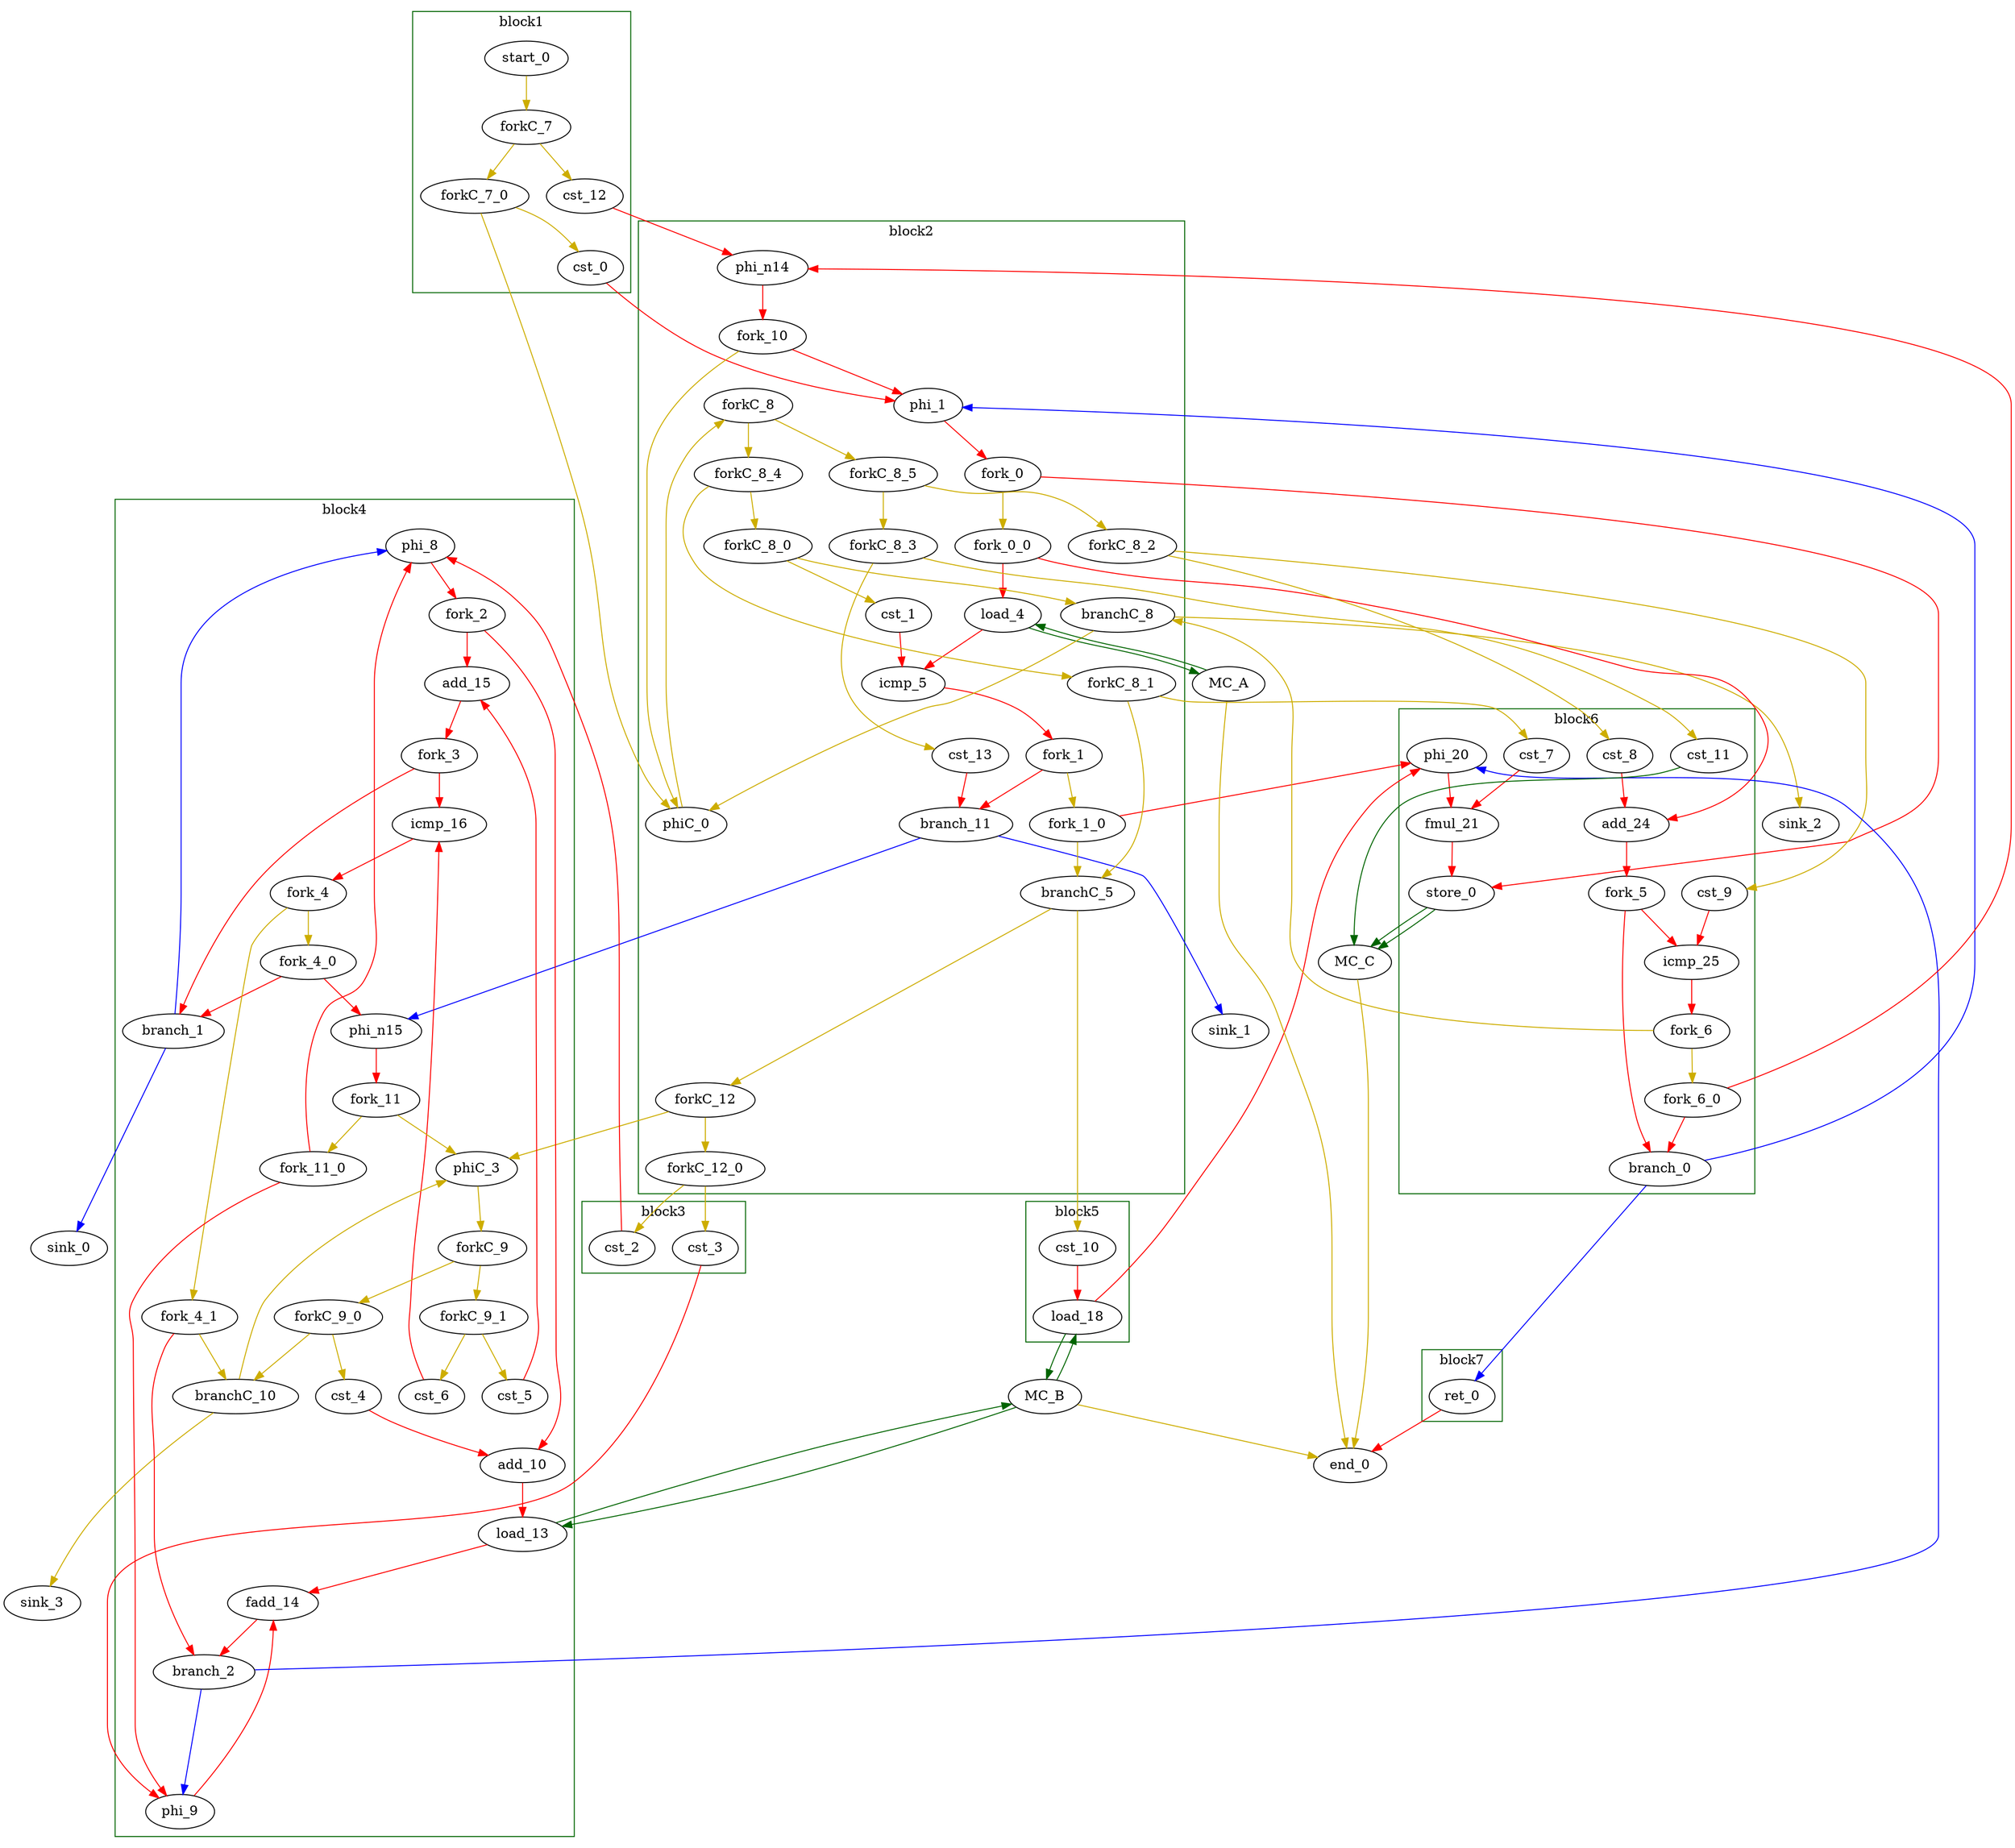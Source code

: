 Digraph G {
	splines=spline;
//DHLS version: 0.1.1" [shape = "none" pos = "20,20!"]

	subgraph cluster_0 {
	color = "darkgreen";
		label = "block1";
		"cst_0" [type = "Constant", bbID= 1, in = "in1:32", out = "out1:32", value = "0x00000000", tagged=false, taggers_num=0, tagger_id=-1];
		"start_0" [type = "Entry", control= "true", bbID= 1, in = "in1:0", out = "out1:0", tagged=false, taggers_num=0, tagger_id=-1];
		"cst_12" [type = "Constant", bbID= 1, in = "in1:32", out = "out1:32", value = "0x00000000", tagged=false, taggers_num=0, tagger_id=-1];
		"forkC_7_0" [type = "fork Bool 2", bbID= 1, in = "in1:0", out = "out1:0 out2:0", tagged = false, taggers_num = 0, tagger_id = -1];
		"forkC_7" [type = "fork Bool 2", bbID= 1, in = "in1:0", out = "out1:0 out2:0", tagged = false, taggers_num = 0, tagger_id = -1];

	}

	subgraph cluster_1 {
	color = "darkgreen";
		label = "block2";
		"phi_1" [type = "mux T", bbID= 2, in = "in1?:1 in2:32 in3:32 ", out = "out1:32", delay=0.366, tagged=false, taggers_num=0, tagger_id=-1];
		"load_4" [type = "Operator", bbID= 2, op = "mc_load_op",bbID= 2, portId= 0, offset= 0, in = "in1:32 in2:32", out = "out1:32 out2:32 ", delay=0.000, latency=2, II=1, tagged=false, taggers_num=0, tagger_id=-1];
		"cst_1" [type = "Constant", bbID= 2, in = "in1:32", out = "out1:32", value = "0x00000000", tagged=false, taggers_num=0, tagger_id=-1];
		"icmp_5" [type = "Operator", bbID= 2, op = "icmp_sgt_op", in = "in1:32 in2:32 ", out = "out1:1 ", delay=1.530, latency=0, II=1, tagged=false, taggers_num=0, tagger_id=-1];
		"phiC_0" [type = "mux T", bbID= 2, in = "in1?:1 in2:0 in3:0 ", out = "out1:0", delay=0.166, tagged=false, taggers_num=0, tagger_id=-1];
		"phi_n14" [type = "Merge", bbID= 2, in = "in1:32 in2:32 ", out = "out1:32", delay=0.366, tagged=false, taggers_num=0, tagger_id=-1];
		"branchC_5" [type = "branch T", bbID= 2,  in = "in1:0 in2?:1*i", out = "out1+:0 out2-:0", tagged=false, taggers_num=0, tagger_id=-1];
		"branchC_8" [type = "branch T", bbID= 2,  in = "in1:0 in2?:1*i", out = "out1+:0 out2-:0", tagged=false, taggers_num=0, tagger_id=-1];
		"cst_13" [type = "Constant", bbID= 2, in = "in1:32", out = "out1:32", value = "0x00000000", tagged=false, taggers_num=0, tagger_id=-1];
		"branch_11" [type = "branch T", bbID= 2,  in = "in1:32 in2?:1", out = "out1+:32 out2-:32", tagged=false, taggers_num=0, tagger_id=-1];
		"fork_0_0" [type = "fork Bool 2", bbID= 2, in = "in1:32", out = "out1:32 out2:32", tagged = false, taggers_num = 0, tagger_id = -1];
		"fork_0" [type = "fork Bool 2", bbID= 2, in = "in1:32", out = "out1:32 out2:32", tagged = false, taggers_num = 0, tagger_id = -1];
		"fork_1_0" [type = "fork Bool 2", bbID= 2, in = "in1:32", out = "out1:32 out2:32", tagged = false, taggers_num = 0, tagger_id = -1];
		"fork_1" [type = "fork Bool 2", bbID= 2, in = "in1:32", out = "out1:32 out2:32", tagged = false, taggers_num = 0, tagger_id = -1];
		"forkC_8_0" [type = "fork Bool 2", bbID= 2, in = "in1:0", out = "out1:0 out2:0", tagged = false, taggers_num = 0, tagger_id = -1];
		"forkC_8_1" [type = "fork Bool 2", bbID= 2, in = "in1:0", out = "out1:0 out2:0", tagged = false, taggers_num = 0, tagger_id = -1];
		"forkC_8_2" [type = "fork Bool 2", bbID= 2, in = "in1:0", out = "out1:0 out2:0", tagged = false, taggers_num = 0, tagger_id = -1];
		"forkC_8_3" [type = "fork Bool 2", bbID= 2, in = "in1:0", out = "out1:0 out2:0", tagged = false, taggers_num = 0, tagger_id = -1];
		"forkC_8_4" [type = "fork Bool 2", bbID= 2, in = "in1:0", out = "out1:0 out2:0", tagged = false, taggers_num = 0, tagger_id = -1];
		"forkC_8_5" [type = "fork Bool 2", bbID= 2, in = "in1:0", out = "out1:0 out2:0", tagged = false, taggers_num = 0, tagger_id = -1];
		"forkC_8" [type = "fork Bool 2", bbID= 2, in = "in1:0", out = "out1:0 out2:0", tagged = false, taggers_num = 0, tagger_id = -1];
		"fork_10" [type = "fork Bool 2", bbID= 2, in = "in1:32", out = "out1:32 out2:32 ", tagged=false, taggers_num=0, tagger_id=-1];
		"forkC_12_0" [type = "fork Bool 2", bbID= 2, in = "in1:0", out = "out1:0 out2:0", tagged = false, taggers_num = 1, tagger_id = -1];
		"forkC_12" [type = "fork Bool 2", bbID= 2, in = "in1:0", out = "out1:0 out2:0", tagged = false, taggers_num = 1, tagger_id = -1];

	}

	subgraph cluster_2 {
	color = "darkgreen";
		label = "block3";
		"cst_2" [type = "Constant", bbID= 3, in = "in1:32", out = "out1:32", value = "0x00000000", tagged=false, taggers_num=0, tagger_id=-1];
		"cst_3" [type = "Constant", bbID= 3, in = "in1:32", out = "out1:32", value = "0x00000000", tagged=false, taggers_num=0, tagger_id=-1];

	}

	subgraph cluster_3 {
	color = "darkgreen";
		label = "block4";
		"phi_8" [type = "mux T", bbID= 4, in = "in1?:1 in2:32 in3:32 ", out = "out1:32", delay=0.366, tagged=false, taggers_num=0, tagger_id=-1];
		"phi_9" [type = "mux T", bbID= 4, in = "in1?:1 in2:32 in3:32 ", out = "out1:32", delay=0.366, tagged=false, taggers_num=0, tagger_id=-1];
		"cst_4" [type = "Constant", bbID= 4, in = "in1:32", out = "out1:32", value = "0x00000001", tagged=false, taggers_num=0, tagger_id=-1];
		"add_10" [type = "Operator", bbID= 4, op = "add_op", in = "in1:32 in2:32 ", out = "out1:32 ", delay=1.693, latency=0, II=1, tagged=false, taggers_num=0, tagger_id=-1];
		"load_13" [type = "Operator", bbID= 4, op = "mc_load_op",bbID= 4, portId= 0, offset= 0, in = "in1:32 in2:32", out = "out1:32 out2:32 ", delay=0.000, latency=2, II=1, tagged=false, taggers_num=0, tagger_id=-1];
		"fadd_14" [type = "Operator", bbID= 4, op = "fadd_op", in = "in1:32 in2:32 ", out = "out1:32 ", delay=0.966, latency=10, II=1, tagged=false, taggers_num=0, tagger_id=-1];
		"cst_5" [type = "Constant", bbID= 4, in = "in1:32", out = "out1:32", value = "0x00000001", tagged=false, taggers_num=0, tagger_id=-1];
		"add_15" [type = "Operator", bbID= 4, op = "add_op", in = "in1:32 in2:32 ", out = "out1:32 ", delay=1.693, latency=0, II=1, tagged=false, taggers_num=0, tagger_id=-1];
		"cst_6" [type = "Constant", bbID= 4, in = "in1:32", out = "out1:32", value = "0x00000005", tagged=false, taggers_num=0, tagger_id=-1];
		"icmp_16" [type = "Operator", bbID= 4, op = "icmp_ult_op", in = "in1:32 in2:32 ", out = "out1:1 ", delay=1.530, latency=0, II=1, tagged=false, taggers_num=0, tagger_id=-1];
		"phiC_3" [type = "mux T", bbID= 4, in = "in1?:1 in2:0 in3:0 ", out = "out1:0", delay=0.166, tagged=false, taggers_num=0, tagger_id=-1];
		"branch_1" [type = "branch T", bbID= 4,  in = "in1:32 in2?:1*i", out = "out1+:32 out2-:32", tagged=false, taggers_num=0, tagger_id=-1];
		"phi_n15" [type = "Merge", bbID= 4, in = "in1:32 in2:32 ", out = "out1:32", delay=0.366, tagged=false, taggers_num=0, tagger_id=-1];
		"branch_2" [type = "branch T", bbID= 4,  in = "in1:32 in2?:1*i", out = "out1+:32 out2-:32", tagged=false, taggers_num=0, tagger_id=-1];
		"branchC_10" [type = "branch T", bbID= 4,  in = "in1:0 in2?:1*i", out = "out1+:0 out2-:0", tagged=false, taggers_num=0, tagger_id=-1];
		"fork_2" [type = "fork Bool 2", bbID= 4, in = "in1:32", out = "out1:32 out2:32 ", tagged=false, taggers_num=0, tagger_id=-1];
		"fork_3" [type = "fork Bool 2", bbID= 4, in = "in1:32", out = "out1:32 out2:32 ", tagged=false, taggers_num=0, tagger_id=-1];
		"fork_4_0" [type = "fork Bool 2", bbID= 4, in = "in1:32", out = "out1:32 out2:32", tagged = false, taggers_num = 0, tagger_id = -1];
		"fork_4_1" [type = "fork Bool 2", bbID= 4, in = "in1:32", out = "out1:32 out2:32", tagged = false, taggers_num = 0, tagger_id = -1];
		"fork_4" [type = "fork Bool 2", bbID= 4, in = "in1:32", out = "out1:32 out2:32", tagged = false, taggers_num = 0, tagger_id = -1];
		"forkC_9_0" [type = "fork Bool 2", bbID= 4, in = "in1:0", out = "out1:0 out2:0", tagged = false, taggers_num = 0, tagger_id = -1];
		"forkC_9_1" [type = "fork Bool 2", bbID= 4, in = "in1:0", out = "out1:0 out2:0", tagged = false, taggers_num = 0, tagger_id = -1];
		"forkC_9" [type = "fork Bool 2", bbID= 4, in = "in1:0", out = "out1:0 out2:0", tagged = false, taggers_num = 0, tagger_id = -1];
		"fork_11_0" [type = "fork Bool 2", bbID= 4, in = "in1:32", out = "out1:32 out2:32", tagged = false, taggers_num = 0, tagger_id = -1];
		"fork_11" [type = "fork Bool 2", bbID= 4, in = "in1:32", out = "out1:32 out2:32", tagged = false, taggers_num = 0, tagger_id = -1];

	}

	subgraph cluster_4 {
	color = "darkgreen";
		label = "block5";
		"load_18" [type = "Operator", bbID= 5, op = "mc_load_op",bbID= 5, portId= 1, offset= 0, in = "in1:32 in2:32", out = "out1:32 out2:32 ", delay=0.000, latency=2, II=1, tagged=false, taggers_num=0, tagger_id=-1];
		"cst_10" [type = "Constant", bbID= 5, in = "in1:32", out = "out1:32", value = "0x00000000", tagged=false, taggers_num=0, tagger_id=-1];

	}

	subgraph cluster_5 {
	color = "darkgreen";
		label = "block6";
		"phi_20" [type = "mux T", bbID= 6, in = "in1?:1 in2:32 in3:32 ", out = "out1:32", delay=0.366, tagged=false, taggers_num=0, tagger_id=-1];
		"cst_7" [type = "Constant", bbID= 6, in = "in1:32", out = "out1:32", value = "0x40000000", tagged=false, taggers_num=0, tagger_id=-1];
		"fmul_21" [type = "Operator", bbID= 6, op = "fmul_op", in = "in1:32 in2:32 ", out = "out1:32 ", delay=0.966, latency=6, II=1, tagged=false, taggers_num=0, tagger_id=-1];
		"store_0" [type = "Operator", bbID= 6, op = "mc_store_op",bbID= 6, portId= 0, offset= 0, in = "in1:32 in2:32 ", out = "out1:32 out2:32 ", delay=0.000, latency=0, II=1, tagged=false, taggers_num=0, tagger_id=-1];
		"cst_8" [type = "Constant", bbID= 6, in = "in1:32", out = "out1:32", value = "0x00000001", tagged=false, taggers_num=0, tagger_id=-1];
		"add_24" [type = "Operator", bbID= 6, op = "add_op", in = "in1:32 in2:32 ", out = "out1:32 ", delay=1.693, latency=0, II=1, tagged=false, taggers_num=0, tagger_id=-1];
		"cst_9" [type = "Constant", bbID= 6, in = "in1:32", out = "out1:32", value = "0x00000032", tagged=false, taggers_num=0, tagger_id=-1];
		"icmp_25" [type = "Operator", bbID= 6, op = "icmp_ult_op", in = "in1:32 in2:32 ", out = "out1:1 ", delay=1.530, latency=0, II=1, tagged=false, taggers_num=0, tagger_id=-1];
		"cst_11" [type = "Constant", bbID= 6, in = "in1:32", out = "out1:32", value = "0x00000001", tagged=false, taggers_num=0, tagger_id=-1];
		"branch_0" [type = "branch T", bbID= 6,  in = "in1:32 in2?:1*i", out = "out1+:32 out2-:32", tagged=false, taggers_num=0, tagger_id=-1];
		"fork_5" [type = "fork Bool 2", bbID= 6, in = "in1:32", out = "out1:32 out2:32 ", tagged=false, taggers_num=0, tagger_id=-1];
		"fork_6_0" [type = "fork Bool 2", bbID= 6, in = "in1:32", out = "out1:32 out2:32", tagged = false, taggers_num = 0, tagger_id = -1];
		"fork_6" [type = "fork Bool 2", bbID= 6, in = "in1:32", out = "out1:32 out2:32", tagged = false, taggers_num = 0, tagger_id = -1];

	}

	subgraph cluster_6 {
	color = "darkgreen";
		label = "block7";
		"ret_0" [type = "Operator", bbID= 7, op = "ret_op", in = "in1:32 ", out = "out1:32 ", delay=0.000, latency=0, II=1, tagged=false, taggers_num=0, tagger_id=-1];

	}
	"MC_A" [type = "MC", bbID= 0, in = "in1:32*l0a ", out = "out1:32*l0d out2:0*e ", memory = "A", bbcount = 0, ldcount = 1, stcount = 0];
	"MC_B" [type = "MC", bbID= 0, in = "in1:32*l0a in2:32*l1a ", out = "out1:32*l0d out2:32*l1d out3:0*e ", memory = "B", bbcount = 0, ldcount = 2, stcount = 0];
	"MC_C" [type = "MC", bbID= 0, in = "in1:32*c0 in2:32*s0a in3:32*s0d ", out = "out1:0*e ", memory = "C", bbcount = 1, ldcount = 0, stcount = 1];
	"sink_0" [type = "Sink", bbID= 0, in = "in1:32"];
	"sink_1" [type = "Sink", bbID= 0, in = "in1:32"];
	"sink_2" [type = "Sink", bbID= 0, in = "in1:0"];
	"sink_3" [type = "Sink", bbID= 0, in = "in1:0"];
	"end_0" [type = "Exit", bbID= 0, in = "in1:0*e in2:0*e in3:0*e  in4:32 ", out = "out1:32" ];

	"load_4" -> "MC_A" [color = "darkgreen", mem_address = "true", from = "out2", to = "in1"];
	"MC_A" -> "load_4" [color = "darkgreen", mem_address = "false", from = "out1", to = "in1"];
	"load_13" -> "MC_B" [color = "darkgreen", mem_address = "true", from = "out2", to = "in1"];
	"MC_B" -> "load_13" [color = "darkgreen", mem_address = "false", from = "out1", to = "in1"];
	"load_18" -> "MC_B" [color = "darkgreen", mem_address = "true", from = "out2", to = "in2"];
	"MC_B" -> "load_18" [color = "darkgreen", mem_address = "false", from = "out2", to = "in1"];
	"store_0" -> "MC_C" [color = "darkgreen", mem_address = "true", from = "out2", to = "in2"];
	"store_0" -> "MC_C" [color = "darkgreen", mem_address = "false", from = "out1", to = "in3"];
	"MC_A" -> "end_0" [color = "gold3", from = "out2", to = "in1"];
	"MC_B" -> "end_0" [color = "gold3", from = "out3", to = "in2"];
	"cst_11" -> "MC_C" [color = "darkgreen", from = "out1", to = "in1"];
	"MC_C" -> "end_0" [color = "gold3", from = "out1", to = "in3"];
	"cst_0" -> "phi_1" [color = "red", from = "out1", to = "in2"];
	"phi_1" -> "fork_0" [color = "red", from = "out1", to = "in1"];
	"load_4" -> "icmp_5" [color = "red", from = "out1", to = "in1"];
	"cst_1" -> "icmp_5" [color = "red", from = "out1", to = "in2"];
	"icmp_5" -> "fork_1" [color = "red", from = "out1", to = "in1"];
	"cst_2" -> "phi_8" [color = "red", from = "out1", to = "in2"];
	"phi_8" -> "fork_2" [color = "red", from = "out1", to = "in1"];
	"cst_3" -> "phi_9" [color = "red", from = "out1", to = "in2"];
	"phi_9" -> "fadd_14" [color = "red", from = "out1", to = "in1"];
	"cst_4" -> "add_10" [color = "red", from = "out1", to = "in2"];
	"add_10" -> "load_13" [color = "red", from = "out1", to = "in2"];
	"load_13" -> "fadd_14" [color = "red", from = "out1", to = "in2"];
	"fadd_14" -> "branch_2" [color = "red", from = "out1", to = "in1"];
	"cst_5" -> "add_15" [color = "red", from = "out1", to = "in2"];
	"add_15" -> "fork_3" [color = "red", from = "out1", to = "in1"];
	"cst_6" -> "icmp_16" [color = "red", from = "out1", to = "in2"];
	"icmp_16" -> "fork_4" [color = "red", from = "out1", to = "in1"];
	"load_18" -> "phi_20" [color = "red", from = "out1", to = "in2"];
	"phi_20" -> "fmul_21" [color = "red", from = "out1", to = "in1"];
	"cst_7" -> "fmul_21" [color = "red", from = "out1", to = "in2"];
	"fmul_21" -> "store_0" [color = "red", from = "out1", to = "in1"];
	"cst_8" -> "add_24" [color = "red", from = "out1", to = "in2"];
	"add_24" -> "fork_5" [color = "red", from = "out1", to = "in1"];
	"cst_9" -> "icmp_25" [color = "red", from = "out1", to = "in2"];
	"icmp_25" -> "fork_6" [color = "red", from = "out1", to = "in1"];
	"ret_0" -> "end_0" [color = "red", from = "out1", to = "in4"];
	"cst_10" -> "load_18" [color = "red", from = "out1", to = "in2"];
	"start_0" -> "forkC_7" [color = "gold3", from = "out1", to = "in1"];
	"phiC_0" -> "forkC_8" [color = "gold3", from = "out1", to = "in1"];
	"phiC_3" -> "forkC_9" [color = "gold3", from = "out1", to = "in1"];
	"branch_0" -> "ret_0" [color = "blue", minlen = 3, from = "out1", to = "in1"];
	"branch_0" -> "phi_1" [color = "blue", minlen = 3, from = "out2", to = "in3"];
	"phi_n14" -> "fork_10" [color = "red", from = "out1", to = "in1"];
	"cst_12" -> "phi_n14" [color = "red", from = "out1", to = "in1"];
	"branch_1" -> "sink_0" [color = "blue", minlen = 3, from = "out1", to = "in1"];
	"branch_1" -> "phi_8" [color = "blue", minlen = 3, from = "out2", to = "in3"];
	"phi_n15" -> "fork_11" [color = "red", from = "out1", to = "in1"];
	"branch_2" -> "phi_20" [color = "blue", minlen = 3, from = "out1", to = "in3"];
	"branch_2" -> "phi_9" [color = "blue", minlen = 3, from = "out2", to = "in3"];
	"branchC_5" -> "cst_10" [color = "gold3", minlen = 3, from = "out1", to = "in1"];
	"branchC_5" -> "forkC_12" [color = "gold3", minlen = 3, from = "out2", to = "in1"];
	"branchC_8" -> "sink_2" [color = "gold3", minlen = 3, from = "out1", to = "in1"];
	"branchC_8" -> "phiC_0" [color = "gold3", minlen = 3, from = "out2", to = "in3"];
	"branchC_10" -> "sink_3" [color = "gold3", minlen = 3, from = "out1", to = "in1"];
	"branchC_10" -> "phiC_3" [color = "gold3", minlen = 3, from = "out2", to = "in3"];
	"cst_13" -> "branch_11" [color = "red", from = "out1", to = "in1"];
	"branch_11" -> "phi_n15" [color = "blue", minlen = 3, from = "out1", to = "in1"];
	"branch_11" -> "sink_1" [color = "blue", minlen = 3, from = "out2", to = "in1"];
    "fork_0_0" -> "add_24" [color = "red", from = "out1", to = "in1"];
    "fork_0_0" -> "load_4" [color = "red", from = "out2", to = "in2"];
    "fork_0" -> store_0 [color = red, from = "out1", to = in2];
    "fork_0" -> "fork_0_0" [color = "gold3", from = "out2", to = "in1"];
    "fork_1_0" -> "branchC_5" [color = "gold3", from = "out1", to = "in2"];
    "fork_1_0" -> "phi_20" [color = "red", from = "out2", to = "in1"];
    "fork_1" -> branch_11 [color = red, from = "out1", to = in2];
    "fork_1" -> "fork_1_0" [color = "gold3", from = "out2", to = "in1"];
	"fork_2" -> "add_10" [color = "red", from = "out1", to = "in1"];
	"fork_2" -> "add_15" [color = "red", from = "out2", to = "in1"];
	"fork_3" -> "icmp_16" [color = "red", from = "out1", to = "in1"];
	"fork_3" -> "branch_1" [color = "red", from = "out2", to = "in1"];
    "fork_4_0" -> "branch_1" [color = "red", from = "out1", to = "in2"];
    "fork_4_0" -> "phi_n15" [color = "red", from = "out2", to = "in2"];
    "fork_4_1" -> "branch_2" [color = "red", from = "out1", to = "in2"];
    "fork_4_1" -> "branchC_10" [color = "gold3", from = "out2", to = "in2"];
    "fork_4" -> "fork_4_0" [color = "gold3", from = "out1", to = "in1"];
    "fork_4" -> "fork_4_1" [color = "gold3", from = "out2", to = "in1"];
	"fork_5" -> "icmp_25" [color = "red", from = "out1", to = "in1"];
	"fork_5" -> "branch_0" [color = "red", from = "out2", to = "in1"];
    "fork_6_0" -> "branch_0" [color = "red", from = "out1", to = "in2"];
    "fork_6_0" -> "phi_n14" [color = "red", from = "out2", to = "in2"];
    "fork_6" -> branchC_8 [color = gold3, from = "out1", to = in2];
    "fork_6" -> "fork_6_0" [color = "gold3", from = "out2", to = "in1"];
    "forkC_7_0" -> "cst_0" [color = "gold3", from = "out1", to = "in1"];
    "forkC_7_0" -> "phiC_0" [color = "gold3", from = "out2", to = "in2"];
    "forkC_7" -> cst_12 [color = gold3, from = "out1", to = in1];
    "forkC_7" -> "forkC_7_0" [color = "gold3", from = "out2", to = "in1"];
    "forkC_8_0" -> "cst_1" [color = "gold3", from = "out1", to = "in1"];
    "forkC_8_0" -> "branchC_8" [color = "gold3", from = "out2", to = "in1"];
    "forkC_8_1" -> "branchC_5" [color = "gold3", from = "out1", to = "in1"];
    "forkC_8_1" -> "cst_7" [color = "gold3", from = "out2", to = "in1"];
    "forkC_8_2" -> "cst_8" [color = "gold3", from = "out1", to = "in1"];
    "forkC_8_2" -> "cst_9" [color = "gold3", from = "out2", to = "in1"];
    "forkC_8_3" -> "cst_11" [color = "gold3", from = "out1", to = "in1"];
    "forkC_8_3" -> "cst_13" [color = "gold3", from = "out2", to = "in1"];
    "forkC_8_4" -> "forkC_8_0" [color = "gold3", from = "out1", to = "in1"];
    "forkC_8_4" -> "forkC_8_1" [color = "gold3", from = "out2", to = "in1"];
    "forkC_8_5" -> "forkC_8_2" [color = "gold3", from = "out1", to = "in1"];
    "forkC_8_5" -> "forkC_8_3" [color = "gold3", from = "out2", to = "in1"];
    "forkC_8" -> "forkC_8_4" [color = "gold3", from = "out1", to = "in1"];
    "forkC_8" -> "forkC_8_5" [color = "gold3", from = "out2", to = "in1"];
    "forkC_9_0" -> "cst_4" [color = "gold3", from = "out1", to = "in1"];
    "forkC_9_0" -> "branchC_10" [color = "gold3", from = "out2", to = "in1"];
    "forkC_9_1" -> "cst_5" [color = "gold3", from = "out1", to = "in1"];
    "forkC_9_1" -> "cst_6" [color = "gold3", from = "out2", to = "in1"];
    "forkC_9" -> "forkC_9_0" [color = "gold3", from = "out1", to = "in1"];
    "forkC_9" -> "forkC_9_1" [color = "gold3", from = "out2", to = "in1"];
	"fork_10" -> "phi_1" [color = "red", from = "out1", to = "in1"];
	"fork_10" -> "phiC_0" [color = "gold3", from = "out2", to = "in1"];
    "fork_11_0" -> "phi_8" [color = "red", from = "out1", to = "in1"];
    "fork_11_0" -> "phi_9" [color = "red", from = "out2", to = "in1"];
    "fork_11" -> phiC_3 [color = gold3, from = "out1", to = in1];
    "fork_11" -> "fork_11_0" [color = "gold3", from = "out2", to = "in1"];
    "forkC_12_0" -> "cst_2" [color = "gold3", from = "out1", to = "in1"];
    "forkC_12_0" -> "cst_3" [color = "gold3", from = "out2", to = "in1"];
    "forkC_12" -> phiC_3 [color = gold3, from = "out1", to = in2];
    "forkC_12" -> "forkC_12_0" [color = "gold3", from = "out2", to = "in1"];

}
